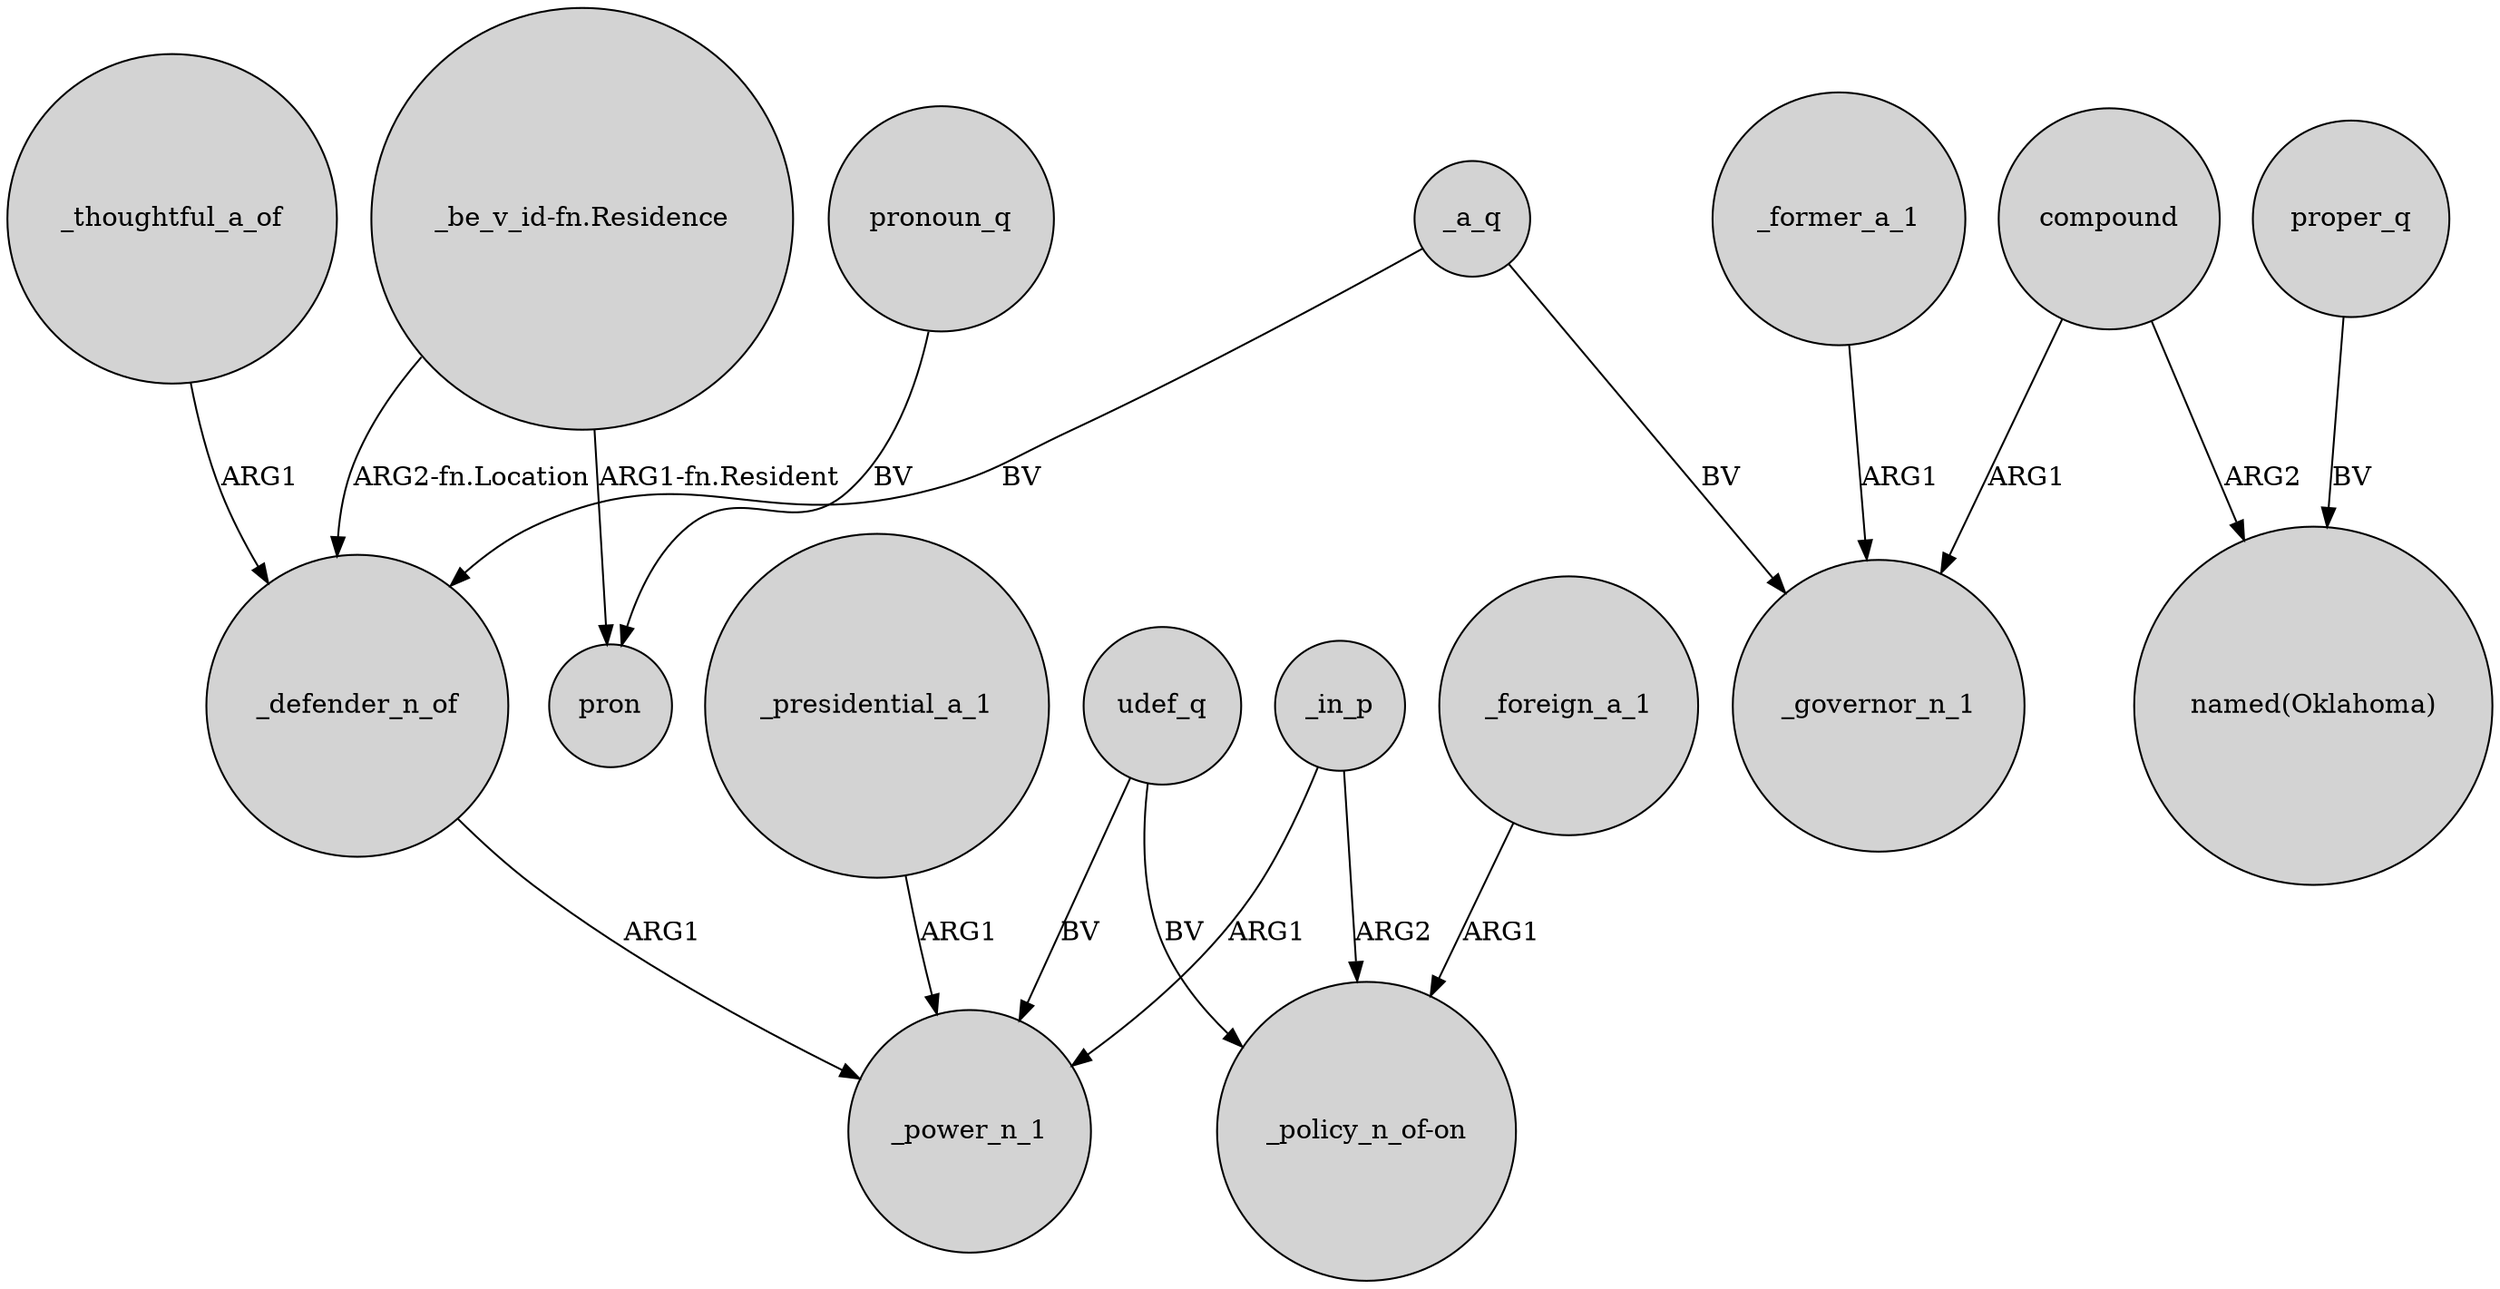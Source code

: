 digraph {
	node [shape=circle style=filled]
	_a_q -> _defender_n_of [label=BV]
	"_be_v_id-fn.Residence" -> _defender_n_of [label="ARG2-fn.Location"]
	_former_a_1 -> _governor_n_1 [label=ARG1]
	compound -> _governor_n_1 [label=ARG1]
	_in_p -> _power_n_1 [label=ARG1]
	udef_q -> "_policy_n_of-on" [label=BV]
	compound -> "named(Oklahoma)" [label=ARG2]
	_defender_n_of -> _power_n_1 [label=ARG1]
	"_be_v_id-fn.Residence" -> pron [label="ARG1-fn.Resident"]
	_a_q -> _governor_n_1 [label=BV]
	_thoughtful_a_of -> _defender_n_of [label=ARG1]
	_in_p -> "_policy_n_of-on" [label=ARG2]
	pronoun_q -> pron [label=BV]
	_foreign_a_1 -> "_policy_n_of-on" [label=ARG1]
	proper_q -> "named(Oklahoma)" [label=BV]
	_presidential_a_1 -> _power_n_1 [label=ARG1]
	udef_q -> _power_n_1 [label=BV]
}
